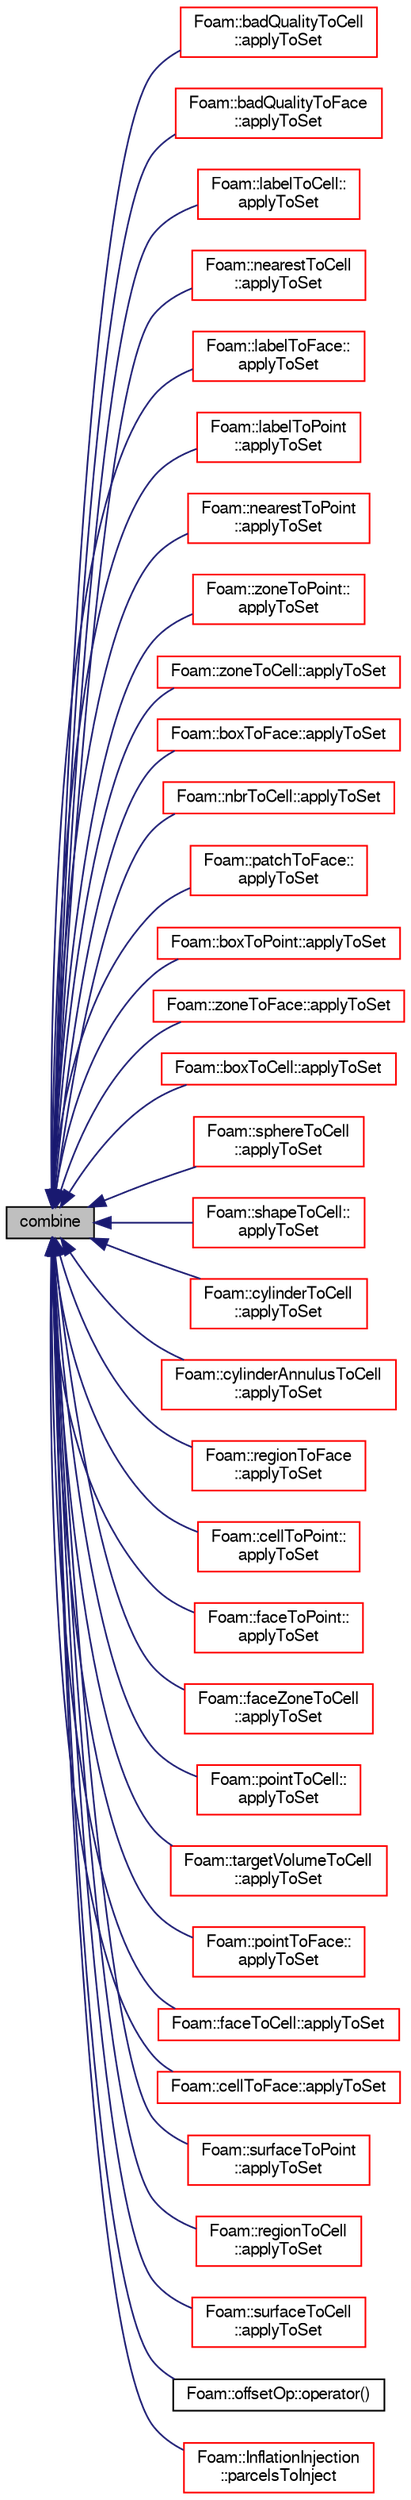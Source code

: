 digraph "combine"
{
  bgcolor="transparent";
  edge [fontname="FreeSans",fontsize="10",labelfontname="FreeSans",labelfontsize="10"];
  node [fontname="FreeSans",fontsize="10",shape=record];
  rankdir="LR";
  Node7 [label="combine",height=0.2,width=0.4,color="black", fillcolor="grey75", style="filled", fontcolor="black"];
  Node7 -> Node8 [dir="back",color="midnightblue",fontsize="10",style="solid",fontname="FreeSans"];
  Node8 [label="Foam::badQualityToCell\l::applyToSet",height=0.2,width=0.4,color="red",URL="$a21538.html#a2d6074569c50892cef0d0f02422c89d1"];
  Node7 -> Node11 [dir="back",color="midnightblue",fontsize="10",style="solid",fontname="FreeSans"];
  Node11 [label="Foam::badQualityToFace\l::applyToSet",height=0.2,width=0.4,color="red",URL="$a21542.html#a2d6074569c50892cef0d0f02422c89d1"];
  Node7 -> Node14 [dir="back",color="midnightblue",fontsize="10",style="solid",fontname="FreeSans"];
  Node14 [label="Foam::labelToCell::\lapplyToSet",height=0.2,width=0.4,color="red",URL="$a25294.html#a2d6074569c50892cef0d0f02422c89d1"];
  Node7 -> Node17 [dir="back",color="midnightblue",fontsize="10",style="solid",fontname="FreeSans"];
  Node17 [label="Foam::nearestToCell\l::applyToSet",height=0.2,width=0.4,color="red",URL="$a25302.html#a2d6074569c50892cef0d0f02422c89d1"];
  Node7 -> Node20 [dir="back",color="midnightblue",fontsize="10",style="solid",fontname="FreeSans"];
  Node20 [label="Foam::labelToFace::\lapplyToSet",height=0.2,width=0.4,color="red",URL="$a25358.html#a2d6074569c50892cef0d0f02422c89d1"];
  Node7 -> Node23 [dir="back",color="midnightblue",fontsize="10",style="solid",fontname="FreeSans"];
  Node23 [label="Foam::labelToPoint\l::applyToSet",height=0.2,width=0.4,color="red",URL="$a25414.html#a2d6074569c50892cef0d0f02422c89d1"];
  Node7 -> Node26 [dir="back",color="midnightblue",fontsize="10",style="solid",fontname="FreeSans"];
  Node26 [label="Foam::nearestToPoint\l::applyToSet",height=0.2,width=0.4,color="red",URL="$a25418.html#a2d6074569c50892cef0d0f02422c89d1"];
  Node7 -> Node29 [dir="back",color="midnightblue",fontsize="10",style="solid",fontname="FreeSans"];
  Node29 [label="Foam::zoneToPoint::\lapplyToSet",height=0.2,width=0.4,color="red",URL="$a25430.html#a2d6074569c50892cef0d0f02422c89d1"];
  Node7 -> Node32 [dir="back",color="midnightblue",fontsize="10",style="solid",fontname="FreeSans"];
  Node32 [label="Foam::zoneToCell::applyToSet",height=0.2,width=0.4,color="red",URL="$a25334.html#a2d6074569c50892cef0d0f02422c89d1"];
  Node7 -> Node35 [dir="back",color="midnightblue",fontsize="10",style="solid",fontname="FreeSans"];
  Node35 [label="Foam::boxToFace::applyToSet",height=0.2,width=0.4,color="red",URL="$a25346.html#a2d6074569c50892cef0d0f02422c89d1"];
  Node7 -> Node38 [dir="back",color="midnightblue",fontsize="10",style="solid",fontname="FreeSans"];
  Node38 [label="Foam::nbrToCell::applyToSet",height=0.2,width=0.4,color="red",URL="$a25298.html#a2d6074569c50892cef0d0f02422c89d1"];
  Node7 -> Node41 [dir="back",color="midnightblue",fontsize="10",style="solid",fontname="FreeSans"];
  Node41 [label="Foam::patchToFace::\lapplyToSet",height=0.2,width=0.4,color="red",URL="$a25366.html#a2d6074569c50892cef0d0f02422c89d1"];
  Node7 -> Node44 [dir="back",color="midnightblue",fontsize="10",style="solid",fontname="FreeSans"];
  Node44 [label="Foam::boxToPoint::applyToSet",height=0.2,width=0.4,color="red",URL="$a25402.html#a2d6074569c50892cef0d0f02422c89d1"];
  Node7 -> Node47 [dir="back",color="midnightblue",fontsize="10",style="solid",fontname="FreeSans"];
  Node47 [label="Foam::zoneToFace::applyToSet",height=0.2,width=0.4,color="red",URL="$a25378.html#a2d6074569c50892cef0d0f02422c89d1"];
  Node7 -> Node50 [dir="back",color="midnightblue",fontsize="10",style="solid",fontname="FreeSans"];
  Node50 [label="Foam::boxToCell::applyToSet",height=0.2,width=0.4,color="red",URL="$a25262.html#a2d6074569c50892cef0d0f02422c89d1"];
  Node7 -> Node53 [dir="back",color="midnightblue",fontsize="10",style="solid",fontname="FreeSans"];
  Node53 [label="Foam::sphereToCell\l::applyToSet",height=0.2,width=0.4,color="red",URL="$a25322.html#a2d6074569c50892cef0d0f02422c89d1"];
  Node7 -> Node56 [dir="back",color="midnightblue",fontsize="10",style="solid",fontname="FreeSans"];
  Node56 [label="Foam::shapeToCell::\lapplyToSet",height=0.2,width=0.4,color="red",URL="$a25318.html#a2d6074569c50892cef0d0f02422c89d1"];
  Node7 -> Node59 [dir="back",color="midnightblue",fontsize="10",style="solid",fontname="FreeSans"];
  Node59 [label="Foam::cylinderToCell\l::applyToSet",height=0.2,width=0.4,color="red",URL="$a25274.html#a2d6074569c50892cef0d0f02422c89d1"];
  Node7 -> Node62 [dir="back",color="midnightblue",fontsize="10",style="solid",fontname="FreeSans"];
  Node62 [label="Foam::cylinderAnnulusToCell\l::applyToSet",height=0.2,width=0.4,color="red",URL="$a25270.html#a2d6074569c50892cef0d0f02422c89d1"];
  Node7 -> Node65 [dir="back",color="midnightblue",fontsize="10",style="solid",fontname="FreeSans"];
  Node65 [label="Foam::regionToFace\l::applyToSet",height=0.2,width=0.4,color="red",URL="$a25374.html#a2d6074569c50892cef0d0f02422c89d1"];
  Node7 -> Node68 [dir="back",color="midnightblue",fontsize="10",style="solid",fontname="FreeSans"];
  Node68 [label="Foam::cellToPoint::\lapplyToSet",height=0.2,width=0.4,color="red",URL="$a25406.html#a2d6074569c50892cef0d0f02422c89d1"];
  Node7 -> Node71 [dir="back",color="midnightblue",fontsize="10",style="solid",fontname="FreeSans"];
  Node71 [label="Foam::faceToPoint::\lapplyToSet",height=0.2,width=0.4,color="red",URL="$a25410.html#a2d6074569c50892cef0d0f02422c89d1"];
  Node7 -> Node74 [dir="back",color="midnightblue",fontsize="10",style="solid",fontname="FreeSans"];
  Node74 [label="Foam::faceZoneToCell\l::applyToSet",height=0.2,width=0.4,color="red",URL="$a25282.html#a2d6074569c50892cef0d0f02422c89d1"];
  Node7 -> Node77 [dir="back",color="midnightblue",fontsize="10",style="solid",fontname="FreeSans"];
  Node77 [label="Foam::pointToCell::\lapplyToSet",height=0.2,width=0.4,color="red",URL="$a25306.html#a2d6074569c50892cef0d0f02422c89d1"];
  Node7 -> Node80 [dir="back",color="midnightblue",fontsize="10",style="solid",fontname="FreeSans"];
  Node80 [label="Foam::targetVolumeToCell\l::applyToSet",height=0.2,width=0.4,color="red",URL="$a25330.html#a2d6074569c50892cef0d0f02422c89d1"];
  Node7 -> Node83 [dir="back",color="midnightblue",fontsize="10",style="solid",fontname="FreeSans"];
  Node83 [label="Foam::pointToFace::\lapplyToSet",height=0.2,width=0.4,color="red",URL="$a25370.html#a2d6074569c50892cef0d0f02422c89d1"];
  Node7 -> Node86 [dir="back",color="midnightblue",fontsize="10",style="solid",fontname="FreeSans"];
  Node86 [label="Foam::faceToCell::applyToSet",height=0.2,width=0.4,color="red",URL="$a25278.html#a2d6074569c50892cef0d0f02422c89d1"];
  Node7 -> Node89 [dir="back",color="midnightblue",fontsize="10",style="solid",fontname="FreeSans"];
  Node89 [label="Foam::cellToFace::applyToSet",height=0.2,width=0.4,color="red",URL="$a25350.html#a2d6074569c50892cef0d0f02422c89d1"];
  Node7 -> Node92 [dir="back",color="midnightblue",fontsize="10",style="solid",fontname="FreeSans"];
  Node92 [label="Foam::surfaceToPoint\l::applyToSet",height=0.2,width=0.4,color="red",URL="$a25426.html#a2d6074569c50892cef0d0f02422c89d1"];
  Node7 -> Node95 [dir="back",color="midnightblue",fontsize="10",style="solid",fontname="FreeSans"];
  Node95 [label="Foam::regionToCell\l::applyToSet",height=0.2,width=0.4,color="red",URL="$a25310.html#a2d6074569c50892cef0d0f02422c89d1"];
  Node7 -> Node97 [dir="back",color="midnightblue",fontsize="10",style="solid",fontname="FreeSans"];
  Node97 [label="Foam::surfaceToCell\l::applyToSet",height=0.2,width=0.4,color="red",URL="$a25326.html#a2d6074569c50892cef0d0f02422c89d1"];
  Node7 -> Node100 [dir="back",color="midnightblue",fontsize="10",style="solid",fontname="FreeSans"];
  Node100 [label="Foam::offsetOp::operator()",height=0.2,width=0.4,color="black",URL="$a25926.html#ae94cd7989fe44c775bea95768a059545"];
  Node7 -> Node101 [dir="back",color="midnightblue",fontsize="10",style="solid",fontname="FreeSans"];
  Node101 [label="Foam::InflationInjection\l::parcelsToInject",height=0.2,width=0.4,color="red",URL="$a24070.html#a4c4730db6620caeb697dfb15e7ed265a",tooltip="Number of parcels to introduce relative to SOI. "];
}
